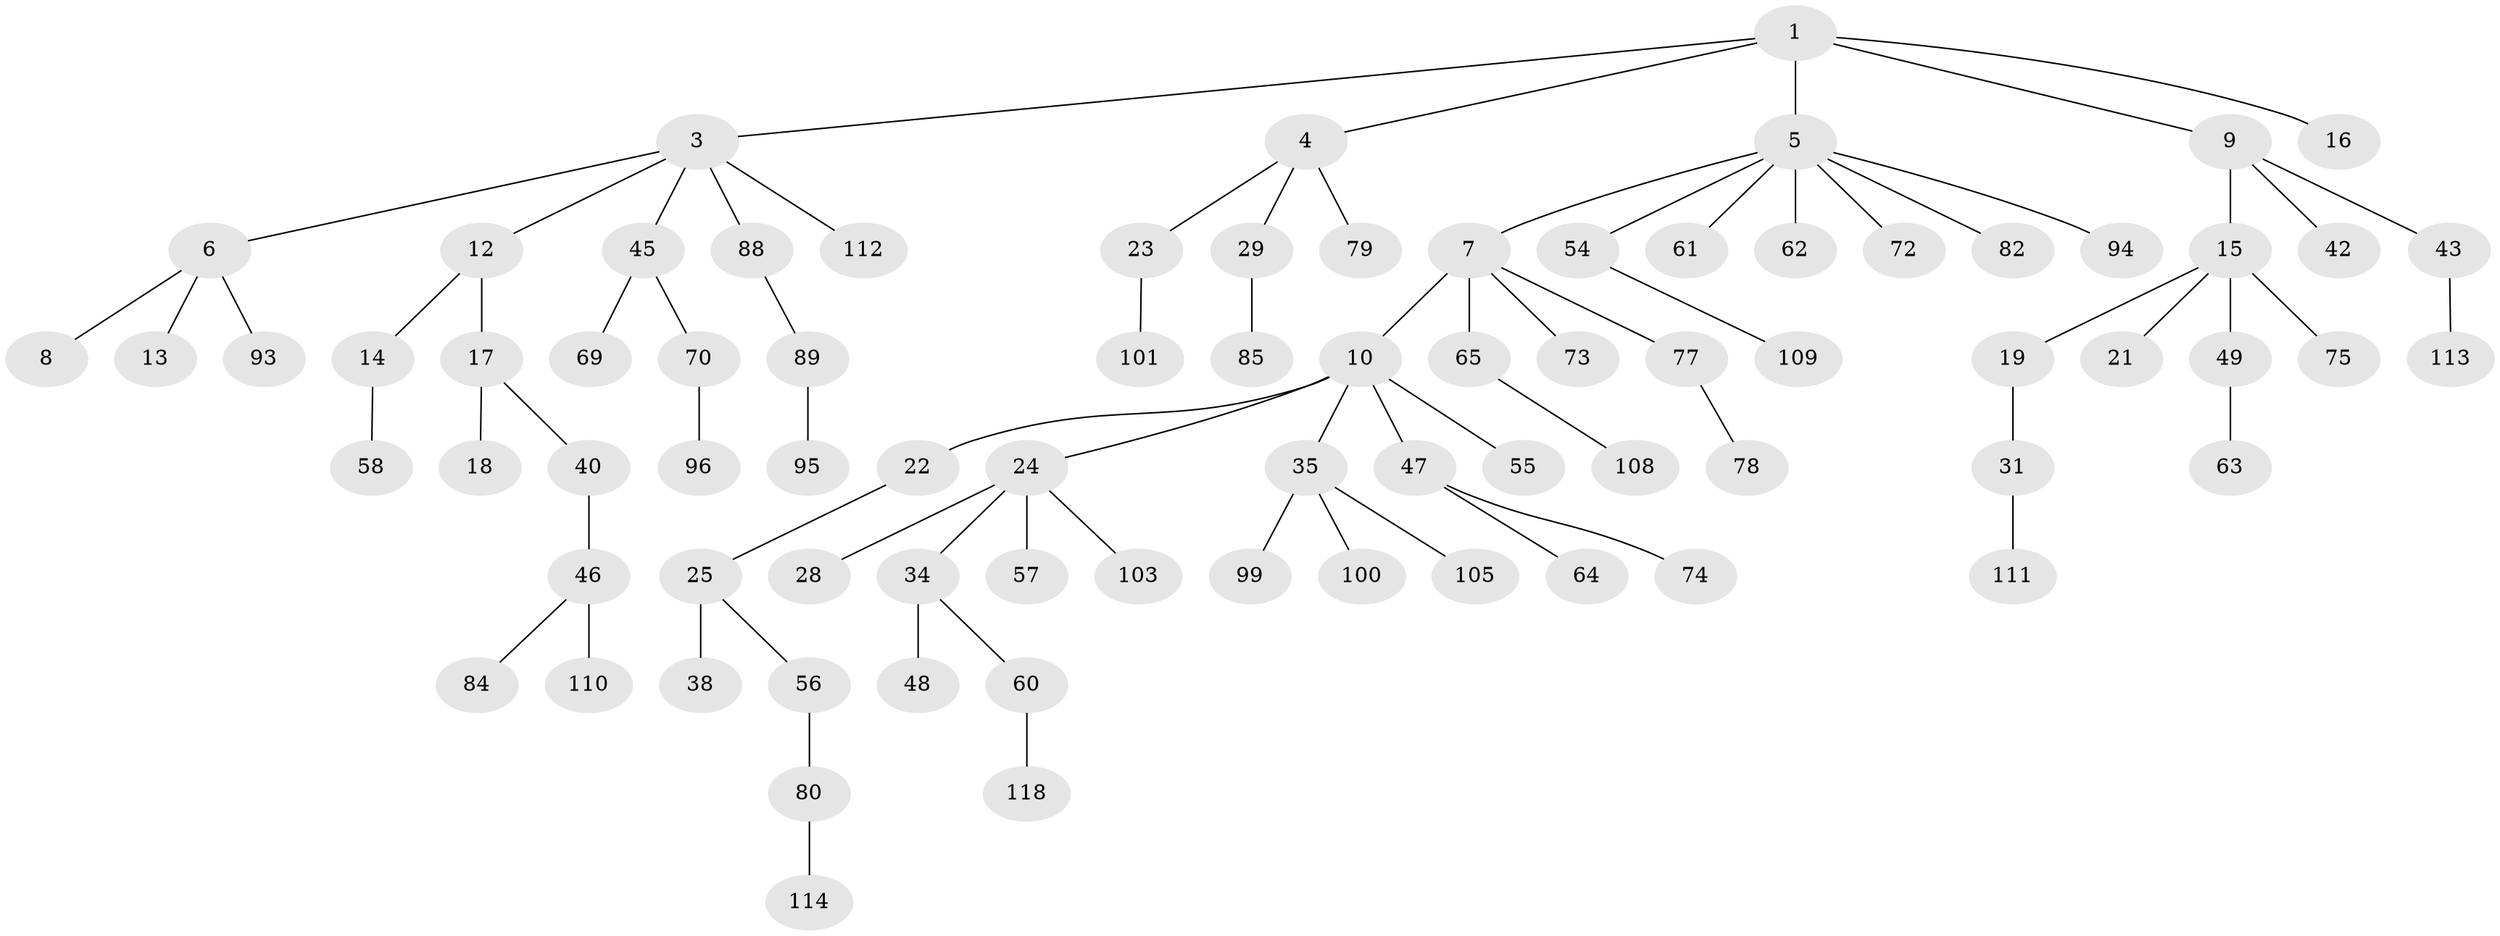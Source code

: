// Generated by graph-tools (version 1.1) at 2025/52/02/27/25 19:52:11]
// undirected, 79 vertices, 78 edges
graph export_dot {
graph [start="1"]
  node [color=gray90,style=filled];
  1 [super="+2"];
  3 [super="+44"];
  4 [super="+11"];
  5 [super="+20"];
  6 [super="+26"];
  7 [super="+30"];
  8 [super="+81"];
  9 [super="+36"];
  10 [super="+33"];
  12 [super="+116"];
  13 [super="+59"];
  14;
  15 [super="+39"];
  16;
  17 [super="+76"];
  18 [super="+66"];
  19;
  21 [super="+68"];
  22 [super="+53"];
  23 [super="+71"];
  24 [super="+27"];
  25 [super="+87"];
  28 [super="+37"];
  29 [super="+32"];
  31 [super="+41"];
  34;
  35 [super="+97"];
  38;
  40 [super="+67"];
  42;
  43 [super="+104"];
  45;
  46 [super="+50"];
  47 [super="+51"];
  48 [super="+90"];
  49 [super="+52"];
  54 [super="+86"];
  55;
  56;
  57;
  58;
  60 [super="+106"];
  61;
  62;
  63 [super="+102"];
  64;
  65 [super="+119"];
  69 [super="+83"];
  70;
  72 [super="+92"];
  73;
  74;
  75 [super="+117"];
  77 [super="+115"];
  78;
  79;
  80 [super="+98"];
  82;
  84;
  85 [super="+107"];
  88 [super="+91"];
  89;
  93;
  94;
  95;
  96;
  99;
  100;
  101;
  103;
  105;
  108;
  109;
  110;
  111;
  112;
  113;
  114;
  118;
  1 -- 5;
  1 -- 9;
  1 -- 16;
  1 -- 3;
  1 -- 4;
  3 -- 6;
  3 -- 12;
  3 -- 45;
  3 -- 88;
  3 -- 112;
  4 -- 79;
  4 -- 29;
  4 -- 23;
  5 -- 7;
  5 -- 61;
  5 -- 72;
  5 -- 82;
  5 -- 94;
  5 -- 54;
  5 -- 62;
  6 -- 8;
  6 -- 13;
  6 -- 93;
  7 -- 10;
  7 -- 65;
  7 -- 73;
  7 -- 77;
  9 -- 15;
  9 -- 42;
  9 -- 43;
  10 -- 22;
  10 -- 24;
  10 -- 47;
  10 -- 35;
  10 -- 55;
  12 -- 14;
  12 -- 17;
  14 -- 58;
  15 -- 19;
  15 -- 21;
  15 -- 49;
  15 -- 75;
  17 -- 18;
  17 -- 40;
  19 -- 31;
  22 -- 25;
  23 -- 101;
  24 -- 28;
  24 -- 57;
  24 -- 34;
  24 -- 103;
  25 -- 38;
  25 -- 56;
  29 -- 85;
  31 -- 111;
  34 -- 48;
  34 -- 60;
  35 -- 105;
  35 -- 99;
  35 -- 100;
  40 -- 46;
  43 -- 113;
  45 -- 69;
  45 -- 70;
  46 -- 110;
  46 -- 84;
  47 -- 64;
  47 -- 74;
  49 -- 63;
  54 -- 109;
  56 -- 80;
  60 -- 118;
  65 -- 108;
  70 -- 96;
  77 -- 78;
  80 -- 114;
  88 -- 89;
  89 -- 95;
}
